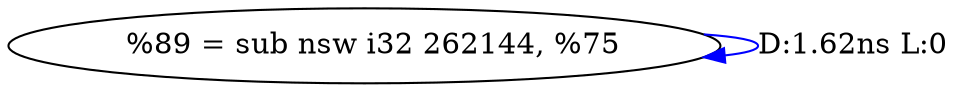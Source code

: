digraph {
Node0x2e6fed0[label="  %89 = sub nsw i32 262144, %75"];
Node0x2e6fed0 -> Node0x2e6fed0[label="D:1.62ns L:0",color=blue];
}
